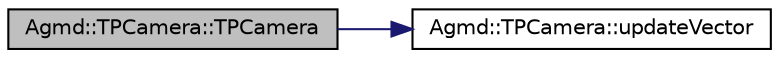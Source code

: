 digraph "Agmd::TPCamera::TPCamera"
{
  edge [fontname="Helvetica",fontsize="10",labelfontname="Helvetica",labelfontsize="10"];
  node [fontname="Helvetica",fontsize="10",shape=record];
  rankdir="LR";
  Node1 [label="Agmd::TPCamera::TPCamera",height=0.2,width=0.4,color="black", fillcolor="grey75", style="filled" fontcolor="black"];
  Node1 -> Node2 [color="midnightblue",fontsize="10",style="solid",fontname="Helvetica"];
  Node2 [label="Agmd::TPCamera::updateVector",height=0.2,width=0.4,color="black", fillcolor="white", style="filled",URL="$class_agmd_1_1_t_p_camera.html#a58a0ed04fc0335f665f826f2a7e4b8b0"];
}
